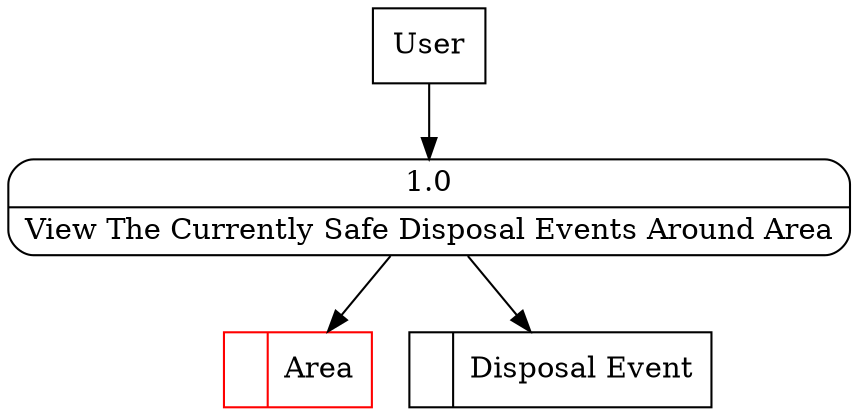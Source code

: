 digraph dfd2{ 
node[shape=record]
200 [label="<f0>  |<f1> Area " color=red];
201 [label="<f0>  |<f1> Disposal Event " ];
202 [label="User" shape=box];
203 [label="{<f0> 1.0|<f1> View The Currently Safe Disposal Events Around Area }" shape=Mrecord];
202 -> 203
203 -> 201
203 -> 200
}